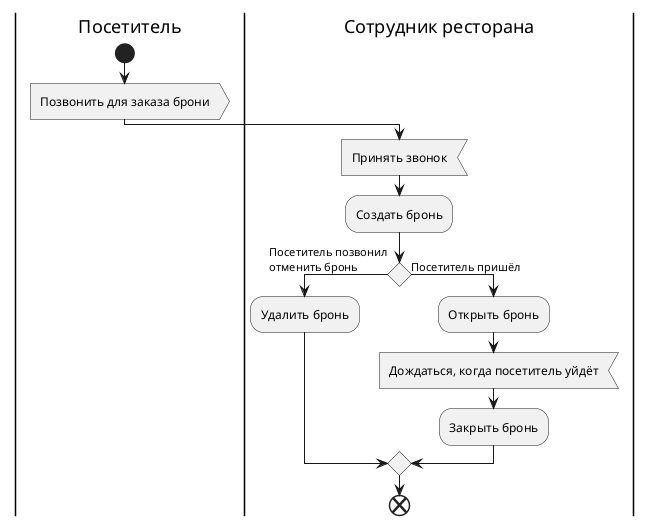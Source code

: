 @startuml Диаграмма активности создания брони

|Посетитель|
start;
:Позвонить для заказа брони>

|Сотрудник ресторана|
:Принять звонок<
:Создать бронь;

if () then (Посетитель позвонил\nотменить бронь)
    :Удалить бронь;
else (Посетитель пришёл)
    :Открыть бронь;
    :Дождаться, когда посетитель уйдёт<
    :Закрыть бронь;
endif;

end;

@enduml
